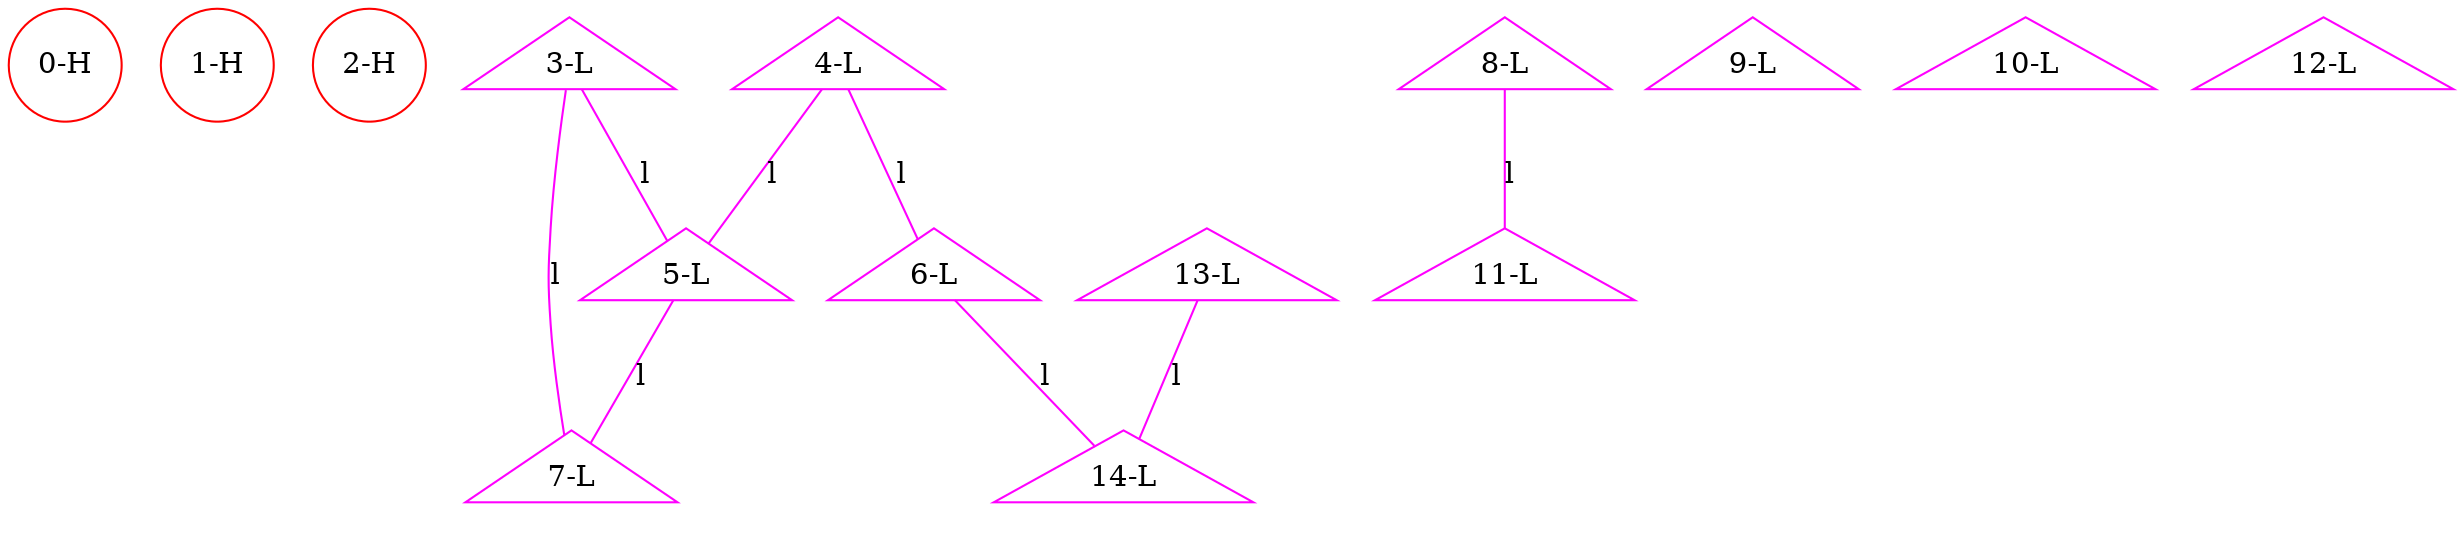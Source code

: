graph ProteinGraph {
    0 [label="0-H" shape=circle color=red];
    1 [label="1-H" shape=circle color=red];
    2 [label="2-H" shape=circle color=red];
    3 [label="3-L" shape=triangle color=magenta];
    4 [label="4-L" shape=triangle color=magenta];
    5 [label="5-L" shape=triangle color=magenta];
    6 [label="6-L" shape=triangle color=magenta];
    7 [label="7-L" shape=triangle color=magenta];
    8 [label="8-L" shape=triangle color=magenta];
    9 [label="9-L" shape=triangle color=magenta];
    10 [label="10-L" shape=triangle color=magenta];
    11 [label="11-L" shape=triangle color=magenta];
    12 [label="12-L" shape=triangle color=magenta];
    13 [label="13-L" shape=triangle color=magenta];
    14 [label="14-L" shape=triangle color=magenta];
    3 -- 5 [label="l" color=magenta];
    3 -- 7 [label="l" color=magenta];
    4 -- 5 [label="l" color=magenta];
    4 -- 6 [label="l" color=magenta];
    5 -- 7 [label="l" color=magenta];
    6 -- 14 [label="l" color=magenta];
    8 -- 11 [label="l" color=magenta];
    13 -- 14 [label="l" color=magenta];
}
